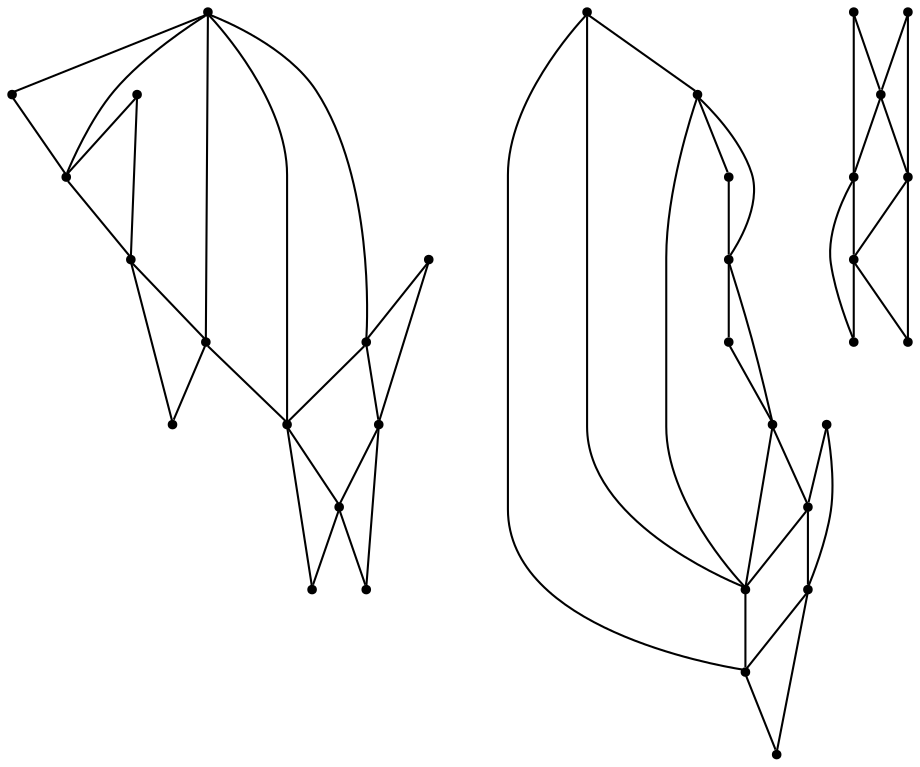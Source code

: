 graph {
  node [shape=point,comment="{\"directed\":false,\"doi\":\"10.1007/978-3-642-00219-9_29\",\"figure\":\"4\"}"]

  v0 [pos="1559.5722689428994,2249.5289214353506"]
  v1 [pos="1595.5323456520257,2289.2557595645676"]
  v2 [pos="1522.9575484164925,2210.86899691087"]
  v3 [pos="1596.224496761588,2210.719978813946"]
  v4 [pos="1522.040194489235,2289.251689074511"]
  v5 [pos="1449.3652823692144,2210.864862819406"]
  v6 [pos="1449.44869553322,2288.930629171279"]
  v7 [pos="1375.8523256346236,2289.8726932138043"]
  v8 [pos="1485.575566757557,2249.5038624809386"]
  v9 [pos="1485.1210572708485,2327.9323476577183"]
  v10 [pos="1520.9852501980092,2367.4717524401003"]
  v11 [pos="1448.368746380473,2367.588461022198"]
  v12 [pos="1410.7782636243242,2328.3491276786926"]
  v13 [pos="1375.6104529092477,2367.1758150926885"]
  v14 [pos="1310.47870582758,2288.6472213010734"]
  v15 [pos="1273.467820491347,2324.9406010673642"]
  v16 [pos="1237.3503658560817,2288.97661298864"]
  v17 [pos="1200.521926933111,2368.130345011012"]
  v18 [pos="1273.859786011452,2249.3454313757584"]
  v19 [pos="1237.691240017913,2209.5601435533817"]
  v20 [pos="1310.211828240683,2210.0395709603863"]
  v21 [pos="1129.4482167088709,2325.898311056045"]
  v22 [pos="1165.0580662926961,2209.7059815799485"]
  v23 [pos="1199.6421121109363,2248.220004476455"]
  v24 [pos="1092.0996066780976,2288.972351694362"]
  v25 [pos="1161.9682480035826,2288.7431322230373"]
  v26 [pos="991.5581920623779,2249.3454313757584"]
  v27 [pos="1027.8643602326858,2288.889097452418"]
  v28 [pos="954.3388374417327,2210.6813727598137"]
  v29 [pos="1027.9394066300501,2210.5897231321283"]
  v30 [pos="954.6140499824701,2289.1390509824696"]
  v31 [pos="882.2477379377497,2210.973239617169"]
  v32 [pos="916.7233816368635,2249.070355289887"]
  v33 [pos="882.0965953205906,2288.8223795763306"]

  v0 -- v1 [id="-1",pos="1559.5722689428994,2249.5289214353506 1595.5323456520257,2289.2557595645676 1595.5323456520257,2289.2557595645676 1595.5323456520257,2289.2557595645676"]
  v33 -- v30 [id="-2",pos="882.0965953205906,2288.8223795763306 954.6140499824701,2289.1390509824696 954.6140499824701,2289.1390509824696 954.6140499824701,2289.1390509824696"]
  v30 -- v27 [id="-3",pos="954.6140499824701,2289.1390509824696 1027.8643602326858,2288.889097452418 1027.8643602326858,2288.889097452418 1027.8643602326858,2288.889097452418"]
  v31 -- v32 [id="-4",pos="882.2477379377497,2210.973239617169 916.7233816368635,2249.070355289887 916.7233816368635,2249.070355289887 916.7233816368635,2249.070355289887"]
  v32 -- v30 [id="-5",pos="916.7233816368635,2249.070355289887 954.6140499824701,2289.1390509824696 954.6140499824701,2289.1390509824696 954.6140499824701,2289.1390509824696"]
  v33 -- v32 [id="-6",pos="882.0965953205906,2288.8223795763306 916.7233816368635,2249.070355289887 916.7233816368635,2249.070355289887 916.7233816368635,2249.070355289887"]
  v32 -- v28 [id="-7",pos="916.7233816368635,2249.070355289887 954.3388374417327,2210.6813727598137 954.3388374417327,2210.6813727598137 954.3388374417327,2210.6813727598137"]
  v31 -- v28 [id="-8",pos="882.2477379377497,2210.973239617169 954.3388374417327,2210.6813727598137 954.3388374417327,2210.6813727598137 954.3388374417327,2210.6813727598137"]
  v28 -- v29 [id="-9",pos="954.3388374417327,2210.6813727598137 1027.9394066300501,2210.5897231321283 1027.9394066300501,2210.5897231321283 1027.9394066300501,2210.5897231321283"]
  v30 -- v26 [id="-10",pos="954.6140499824701,2289.1390509824696 991.5581920623779,2249.3454313757584 991.5581920623779,2249.3454313757584 991.5581920623779,2249.3454313757584"]
  v26 -- v29 [id="-11",pos="991.5581920623779,2249.3454313757584 1027.9394066300501,2210.5897231321283 1027.9394066300501,2210.5897231321283 1027.9394066300501,2210.5897231321283"]
  v28 -- v26 [id="-13",pos="954.3388374417327,2210.6813727598137 991.5581920623779,2249.3454313757584 991.5581920623779,2249.3454313757584 991.5581920623779,2249.3454313757584"]
  v26 -- v27 [id="-14",pos="991.5581920623779,2249.3454313757584 1027.8643602326858,2288.889097452418 1027.8643602326858,2288.889097452418 1027.8643602326858,2288.889097452418"]
  v24 -- v25 [id="-15",pos="1092.0996066780976,2288.972351694362 1161.9682480035826,2288.7431322230373 1161.9682480035826,2288.7431322230373 1161.9682480035826,2288.7431322230373"]
  v25 -- v16 [id="-16",pos="1161.9682480035826,2288.7431322230373 1237.3503658560817,2288.97661298864 1237.3503658560817,2288.97661298864 1237.3503658560817,2288.97661298864"]
  v16 -- v14 [id="-17",pos="1237.3503658560817,2288.97661298864 1310.47870582758,2288.6472213010734 1310.47870582758,2288.6472213010734 1310.47870582758,2288.6472213010734"]
  v21 -- v25 [id="-18",pos="1129.4482167088709,2325.898311056045 1161.9682480035826,2288.7431322230373 1161.9682480035826,2288.7431322230373 1161.9682480035826,2288.7431322230373"]
  v25 -- v23 [id="-19",pos="1161.9682480035826,2288.7431322230373 1199.6421121109363,2248.220004476455 1199.6421121109363,2248.220004476455 1199.6421121109363,2248.220004476455"]
  v23 -- v19 [id="-20",pos="1199.6421121109363,2248.220004476455 1237.691240017913,2209.5601435533817 1237.691240017913,2209.5601435533817 1237.691240017913,2209.5601435533817"]
  v21 -- v15 [id="-21",pos="1129.4482167088709,2325.898311056045 1273.467820491347,2324.9406010673642 1273.467820491347,2324.9406010673642 1273.467820491347,2324.9406010673642"]
  v21 -- v24 [id="-22",pos="1129.4482167088709,2325.898311056045 1092.0996066780976,2288.972351694362 1092.0996066780976,2288.972351694362 1092.0996066780976,2288.972351694362"]
  v22 -- v23 [id="-23",pos="1165.0580662926961,2209.7059815799485 1199.6421121109363,2248.220004476455 1199.6421121109363,2248.220004476455 1199.6421121109363,2248.220004476455"]
  v23 -- v16 [id="-24",pos="1199.6421121109363,2248.220004476455 1237.3503658560817,2288.97661298864 1237.3503658560817,2288.97661298864 1237.3503658560817,2288.97661298864"]
  v22 -- v19 [id="-25",pos="1165.0580662926961,2209.7059815799485 1237.691240017913,2209.5601435533817 1237.691240017913,2209.5601435533817 1237.691240017913,2209.5601435533817"]
  v19 -- v20 [id="-26",pos="1237.691240017913,2209.5601435533817 1310.211828240683,2210.0395709603863 1310.211828240683,2210.0395709603863 1310.211828240683,2210.0395709603863"]
  v17 -- v21 [id="-27",pos="1200.521926933111,2368.130345011012 1129.4482167088709,2325.898311056045 1129.4482167088709,2325.898311056045 1129.4482167088709,2325.898311056045"]
  v16 -- v18 [id="-28",pos="1237.3503658560817,2288.97661298864 1273.859786011452,2249.3454313757584 1273.859786011452,2249.3454313757584 1273.859786011452,2249.3454313757584"]
  v18 -- v20 [id="-29",pos="1273.859786011452,2249.3454313757584 1310.211828240683,2210.0395709603863 1310.211828240683,2210.0395709603863 1310.211828240683,2210.0395709603863"]
  v19 -- v18 [id="-31",pos="1237.691240017913,2209.5601435533817 1273.859786011452,2249.3454313757584 1273.859786011452,2249.3454313757584 1273.859786011452,2249.3454313757584"]
  v18 -- v14 [id="-32",pos="1273.859786011452,2249.3454313757584 1310.47870582758,2288.6472213010734 1310.47870582758,2288.6472213010734 1310.47870582758,2288.6472213010734"]
  v15 -- v17 [id="-33",pos="1273.467820491347,2324.9406010673642 1200.521926933111,2368.130345011012 1200.521926933111,2368.130345011012 1200.521926933111,2368.130345011012"]
  v15 -- v16 [id="-34",pos="1273.467820491347,2324.9406010673642 1237.3503658560817,2288.97661298864 1237.3503658560817,2288.97661298864 1237.3503658560817,2288.97661298864"]
  v14 -- v15 [id="-35",pos="1310.47870582758,2288.6472213010734 1273.467820491347,2324.9406010673642 1273.467820491347,2324.9406010673642 1273.467820491347,2324.9406010673642"]
  v13 -- v11 [id="-36",pos="1375.6104529092477,2367.1758150926885 1448.368746380473,2367.588461022198 1448.368746380473,2367.588461022198 1448.368746380473,2367.588461022198"]
  v11 -- v10 [id="-37",pos="1448.368746380473,2367.588461022198 1520.9852501980092,2367.4717524401003 1520.9852501980092,2367.4717524401003 1520.9852501980092,2367.4717524401003"]
  v7 -- v12 [id="-38",pos="1375.8523256346236,2289.8726932138043 1410.7782636243242,2328.3491276786926 1410.7782636243242,2328.3491276786926 1410.7782636243242,2328.3491276786926"]
  v12 -- v11 [id="-39",pos="1410.7782636243242,2328.3491276786926 1448.368746380473,2367.588461022198 1448.368746380473,2367.588461022198 1448.368746380473,2367.588461022198"]
  v13 -- v12 [id="-40",pos="1375.6104529092477,2367.1758150926885 1410.7782636243242,2328.3491276786926 1410.7782636243242,2328.3491276786926 1410.7782636243242,2328.3491276786926"]
  v12 -- v6 [id="-41",pos="1410.7782636243242,2328.3491276786926 1449.44869553322,2288.930629171279 1449.44869553322,2288.930629171279 1449.44869553322,2288.930629171279"]
  v11 -- v9 [id="-42",pos="1448.368746380473,2367.588461022198 1485.1210572708485,2327.9323476577183 1485.1210572708485,2327.9323476577183 1485.1210572708485,2327.9323476577183"]
  v9 -- v4 [id="-43",pos="1485.1210572708485,2327.9323476577183 1522.040194489235,2289.251689074511 1522.040194489235,2289.251689074511 1522.040194489235,2289.251689074511"]
  v6 -- v9 [id="-44",pos="1449.44869553322,2288.930629171279 1485.1210572708485,2327.9323476577183 1485.1210572708485,2327.9323476577183 1485.1210572708485,2327.9323476577183"]
  v9 -- v10 [id="-45",pos="1485.1210572708485,2327.9323476577183 1520.9852501980092,2367.4717524401003 1520.9852501980092,2367.4717524401003 1520.9852501980092,2367.4717524401003"]
  v6 -- v4 [id="-46",pos="1449.44869553322,2288.930629171279 1522.040194489235,2289.251689074511 1522.040194489235,2289.251689074511 1522.040194489235,2289.251689074511"]
  v4 -- v1 [id="-47",pos="1522.040194489235,2289.251689074511 1595.5323456520257,2289.2557595645676 1595.5323456520257,2289.2557595645676 1595.5323456520257,2289.2557595645676"]
  v5 -- v8 [id="-48",pos="1449.3652823692144,2210.864862819406 1485.575566757557,2249.5038624809386 1485.575566757557,2249.5038624809386 1485.575566757557,2249.5038624809386"]
  v8 -- v4 [id="-49",pos="1485.575566757557,2249.5038624809386 1522.040194489235,2289.251689074511 1522.040194489235,2289.251689074511 1522.040194489235,2289.251689074511"]
  v6 -- v8 [id="-50",pos="1449.44869553322,2288.930629171279 1485.575566757557,2249.5038624809386 1485.575566757557,2249.5038624809386 1485.575566757557,2249.5038624809386"]
  v8 -- v2 [id="-51",pos="1485.575566757557,2249.5038624809386 1522.9575484164925,2210.86899691087 1522.9575484164925,2210.86899691087 1522.9575484164925,2210.86899691087"]
  v6 -- v7 [id="-52",pos="1449.44869553322,2288.930629171279 1375.8523256346236,2289.8726932138043 1375.8523256346236,2289.8726932138043 1375.8523256346236,2289.8726932138043"]
  v5 -- v2 [id="-53",pos="1449.3652823692144,2210.864862819406 1522.9575484164925,2210.86899691087 1522.9575484164925,2210.86899691087 1522.9575484164925,2210.86899691087"]
  v2 -- v3 [id="-54",pos="1522.9575484164925,2210.86899691087 1596.224496761588,2210.719978813946 1596.224496761588,2210.719978813946 1596.224496761588,2210.719978813946"]
  v4 -- v0 [id="-55",pos="1522.040194489235,2289.251689074511 1559.5722689428994,2249.5289214353506 1559.5722689428994,2249.5289214353506 1559.5722689428994,2249.5289214353506"]
  v0 -- v3 [id="-56",pos="1559.5722689428994,2249.5289214353506 1596.224496761588,2210.719978813946 1596.224496761588,2210.719978813946 1596.224496761588,2210.719978813946"]
  v2 -- v0 [id="-57",pos="1522.9575484164925,2210.86899691087 1559.5722689428994,2249.5289214353506 1559.5722689428994,2249.5289214353506 1559.5722689428994,2249.5289214353506"]
}
